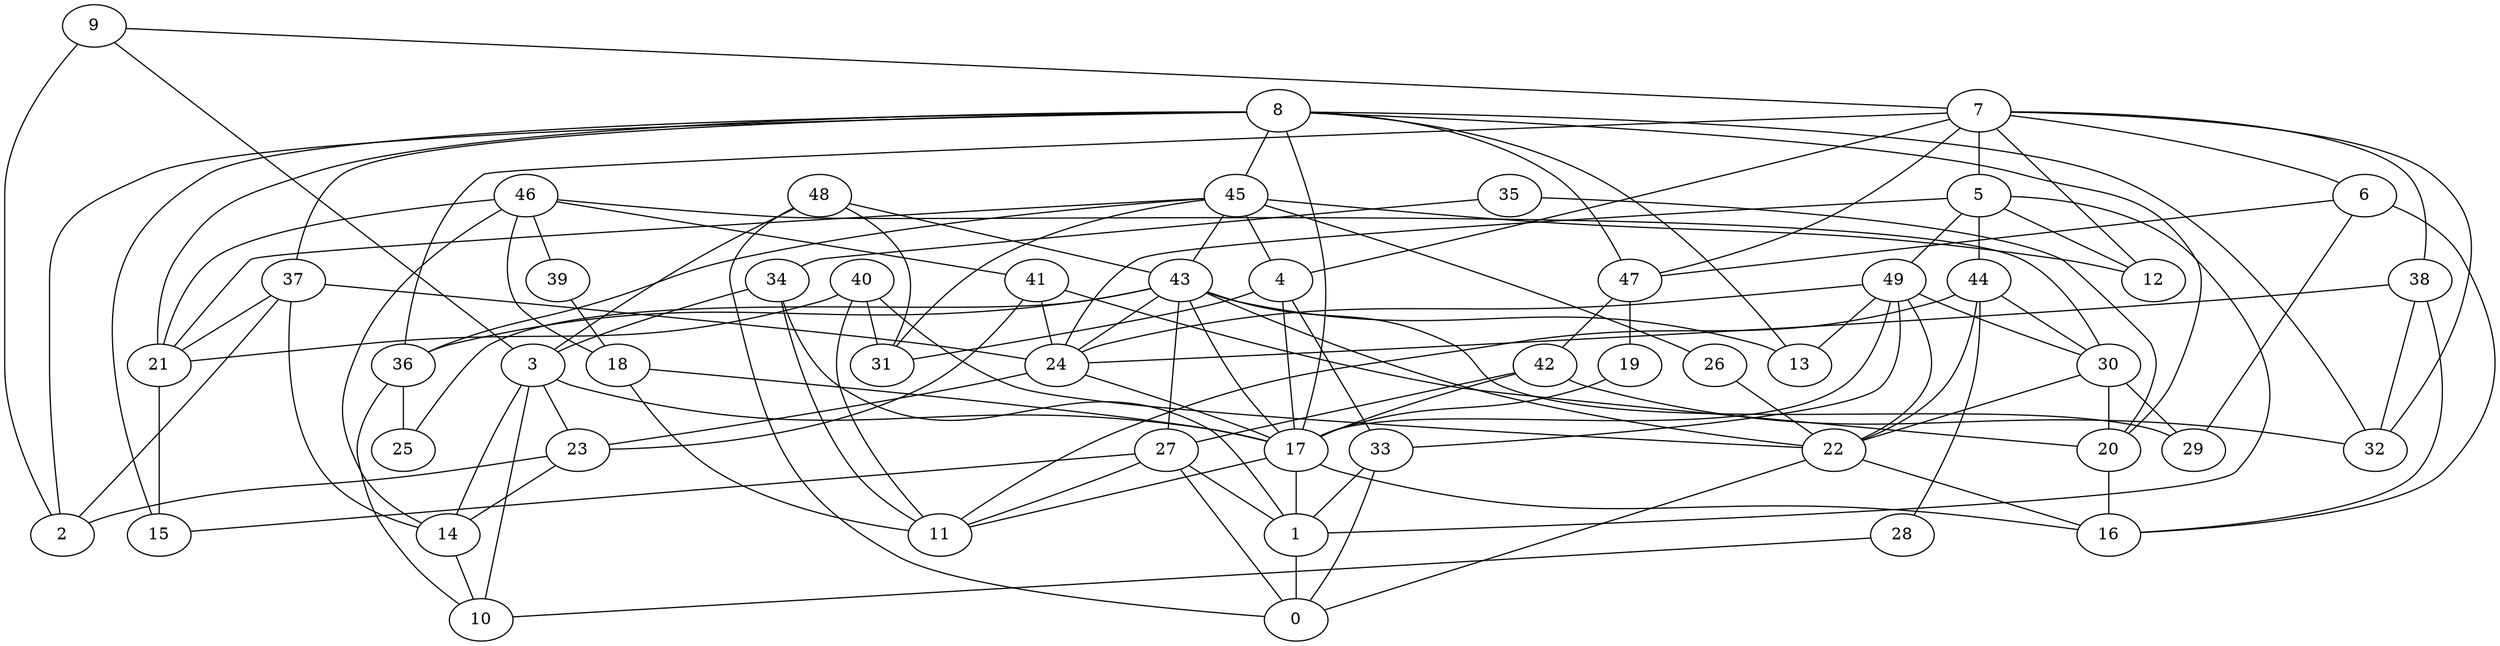 digraph GG_graph {

subgraph G_graph {
edge [color = black]
"24" -> "17" [dir = none]
"26" -> "22" [dir = none]
"5" -> "24" [dir = none]
"5" -> "49" [dir = none]
"5" -> "44" [dir = none]
"33" -> "0" [dir = none]
"42" -> "27" [dir = none]
"42" -> "17" [dir = none]
"49" -> "17" [dir = none]
"49" -> "33" [dir = none]
"49" -> "22" [dir = none]
"49" -> "30" [dir = none]
"39" -> "18" [dir = none]
"36" -> "25" [dir = none]
"36" -> "10" [dir = none]
"1" -> "0" [dir = none]
"7" -> "12" [dir = none]
"7" -> "36" [dir = none]
"7" -> "47" [dir = none]
"7" -> "4" [dir = none]
"7" -> "32" [dir = none]
"7" -> "6" [dir = none]
"7" -> "38" [dir = none]
"46" -> "14" [dir = none]
"46" -> "39" [dir = none]
"46" -> "30" [dir = none]
"46" -> "18" [dir = none]
"46" -> "41" [dir = none]
"41" -> "24" [dir = none]
"28" -> "10" [dir = none]
"40" -> "11" [dir = none]
"40" -> "31" [dir = none]
"17" -> "16" [dir = none]
"17" -> "11" [dir = none]
"17" -> "1" [dir = none]
"38" -> "24" [dir = none]
"8" -> "13" [dir = none]
"8" -> "2" [dir = none]
"8" -> "45" [dir = none]
"8" -> "15" [dir = none]
"8" -> "17" [dir = none]
"8" -> "20" [dir = none]
"8" -> "37" [dir = none]
"8" -> "32" [dir = none]
"8" -> "47" [dir = none]
"44" -> "11" [dir = none]
"44" -> "22" [dir = none]
"44" -> "28" [dir = none]
"22" -> "0" [dir = none]
"22" -> "16" [dir = none]
"9" -> "2" [dir = none]
"9" -> "7" [dir = none]
"43" -> "36" [dir = none]
"43" -> "22" [dir = none]
"43" -> "24" [dir = none]
"43" -> "17" [dir = none]
"43" -> "27" [dir = none]
"43" -> "13" [dir = none]
"43" -> "25" [dir = none]
"43" -> "29" [dir = none]
"48" -> "0" [dir = none]
"48" -> "43" [dir = none]
"18" -> "11" [dir = none]
"18" -> "17" [dir = none]
"19" -> "17" [dir = none]
"37" -> "21" [dir = none]
"37" -> "24" [dir = none]
"37" -> "14" [dir = none]
"37" -> "2" [dir = none]
"34" -> "1" [dir = none]
"34" -> "3" [dir = none]
"14" -> "10" [dir = none]
"47" -> "19" [dir = none]
"27" -> "15" [dir = none]
"27" -> "0" [dir = none]
"27" -> "11" [dir = none]
"35" -> "34" [dir = none]
"35" -> "20" [dir = none]
"20" -> "16" [dir = none]
"4" -> "33" [dir = none]
"4" -> "17" [dir = none]
"4" -> "31" [dir = none]
"21" -> "15" [dir = none]
"23" -> "14" [dir = none]
"3" -> "23" [dir = none]
"3" -> "17" [dir = none]
"3" -> "14" [dir = none]
"30" -> "29" [dir = none]
"30" -> "20" [dir = none]
"30" -> "22" [dir = none]
"6" -> "29" [dir = none]
"45" -> "31" [dir = none]
"45" -> "21" [dir = none]
"45" -> "36" [dir = none]
"45" -> "26" [dir = none]
"45" -> "43" [dir = none]
"45" -> "4" [dir = none]
"45" -> "12" [dir = none]
"47" -> "42" [dir = none]
"44" -> "30" [dir = none]
"40" -> "22" [dir = none]
"8" -> "21" [dir = none]
"41" -> "20" [dir = none]
"33" -> "1" [dir = none]
"38" -> "32" [dir = none]
"49" -> "24" [dir = none]
"24" -> "23" [dir = none]
"34" -> "11" [dir = none]
"46" -> "21" [dir = none]
"6" -> "16" [dir = none]
"5" -> "12" [dir = none]
"38" -> "16" [dir = none]
"48" -> "3" [dir = none]
"42" -> "32" [dir = none]
"5" -> "1" [dir = none]
"27" -> "1" [dir = none]
"23" -> "2" [dir = none]
"41" -> "23" [dir = none]
"48" -> "31" [dir = none]
"7" -> "5" [dir = none]
"9" -> "3" [dir = none]
"49" -> "13" [dir = none]
"40" -> "21" [dir = none]
"6" -> "47" [dir = none]
"3" -> "10" [dir = none]
}

}
